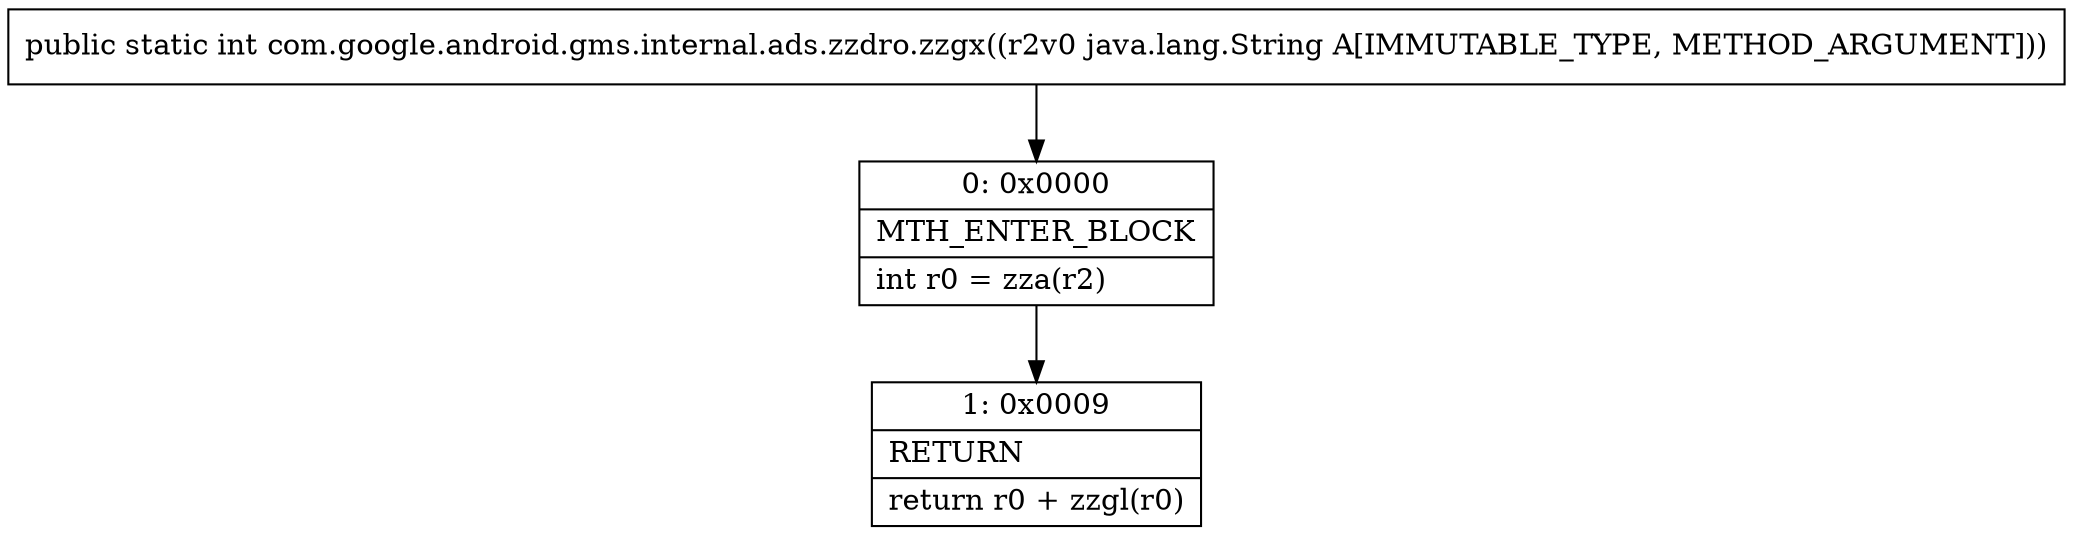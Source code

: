digraph "CFG forcom.google.android.gms.internal.ads.zzdro.zzgx(Ljava\/lang\/String;)I" {
Node_0 [shape=record,label="{0\:\ 0x0000|MTH_ENTER_BLOCK\l|int r0 = zza(r2)\l}"];
Node_1 [shape=record,label="{1\:\ 0x0009|RETURN\l|return r0 + zzgl(r0)\l}"];
MethodNode[shape=record,label="{public static int com.google.android.gms.internal.ads.zzdro.zzgx((r2v0 java.lang.String A[IMMUTABLE_TYPE, METHOD_ARGUMENT])) }"];
MethodNode -> Node_0;
Node_0 -> Node_1;
}

